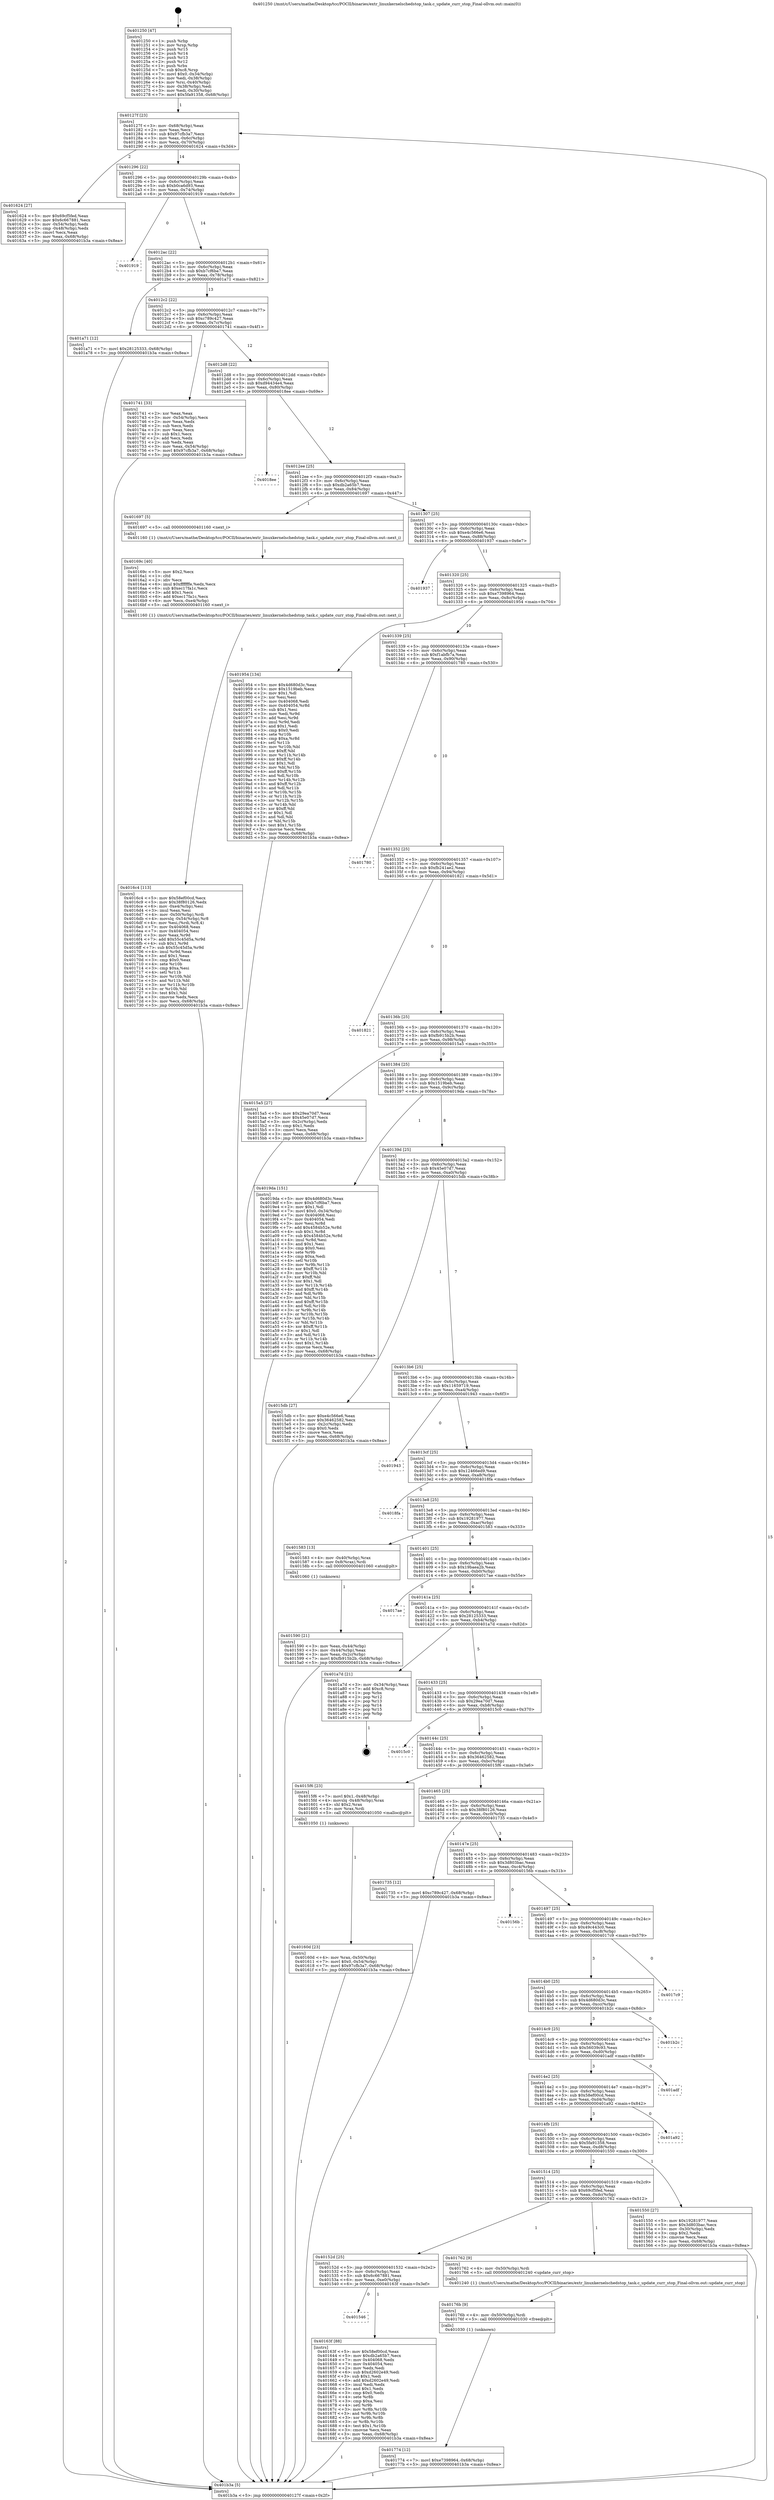 digraph "0x401250" {
  label = "0x401250 (/mnt/c/Users/mathe/Desktop/tcc/POCII/binaries/extr_linuxkernelschedstop_task.c_update_curr_stop_Final-ollvm.out::main(0))"
  labelloc = "t"
  node[shape=record]

  Entry [label="",width=0.3,height=0.3,shape=circle,fillcolor=black,style=filled]
  "0x40127f" [label="{
     0x40127f [23]\l
     | [instrs]\l
     &nbsp;&nbsp;0x40127f \<+3\>: mov -0x68(%rbp),%eax\l
     &nbsp;&nbsp;0x401282 \<+2\>: mov %eax,%ecx\l
     &nbsp;&nbsp;0x401284 \<+6\>: sub $0x97cfb3a7,%ecx\l
     &nbsp;&nbsp;0x40128a \<+3\>: mov %eax,-0x6c(%rbp)\l
     &nbsp;&nbsp;0x40128d \<+3\>: mov %ecx,-0x70(%rbp)\l
     &nbsp;&nbsp;0x401290 \<+6\>: je 0000000000401624 \<main+0x3d4\>\l
  }"]
  "0x401624" [label="{
     0x401624 [27]\l
     | [instrs]\l
     &nbsp;&nbsp;0x401624 \<+5\>: mov $0x69cf5fed,%eax\l
     &nbsp;&nbsp;0x401629 \<+5\>: mov $0x6c667881,%ecx\l
     &nbsp;&nbsp;0x40162e \<+3\>: mov -0x54(%rbp),%edx\l
     &nbsp;&nbsp;0x401631 \<+3\>: cmp -0x48(%rbp),%edx\l
     &nbsp;&nbsp;0x401634 \<+3\>: cmovl %ecx,%eax\l
     &nbsp;&nbsp;0x401637 \<+3\>: mov %eax,-0x68(%rbp)\l
     &nbsp;&nbsp;0x40163a \<+5\>: jmp 0000000000401b3a \<main+0x8ea\>\l
  }"]
  "0x401296" [label="{
     0x401296 [22]\l
     | [instrs]\l
     &nbsp;&nbsp;0x401296 \<+5\>: jmp 000000000040129b \<main+0x4b\>\l
     &nbsp;&nbsp;0x40129b \<+3\>: mov -0x6c(%rbp),%eax\l
     &nbsp;&nbsp;0x40129e \<+5\>: sub $0xb0ca6d93,%eax\l
     &nbsp;&nbsp;0x4012a3 \<+3\>: mov %eax,-0x74(%rbp)\l
     &nbsp;&nbsp;0x4012a6 \<+6\>: je 0000000000401919 \<main+0x6c9\>\l
  }"]
  Exit [label="",width=0.3,height=0.3,shape=circle,fillcolor=black,style=filled,peripheries=2]
  "0x401919" [label="{
     0x401919\l
  }", style=dashed]
  "0x4012ac" [label="{
     0x4012ac [22]\l
     | [instrs]\l
     &nbsp;&nbsp;0x4012ac \<+5\>: jmp 00000000004012b1 \<main+0x61\>\l
     &nbsp;&nbsp;0x4012b1 \<+3\>: mov -0x6c(%rbp),%eax\l
     &nbsp;&nbsp;0x4012b4 \<+5\>: sub $0xb7cf6ba7,%eax\l
     &nbsp;&nbsp;0x4012b9 \<+3\>: mov %eax,-0x78(%rbp)\l
     &nbsp;&nbsp;0x4012bc \<+6\>: je 0000000000401a71 \<main+0x821\>\l
  }"]
  "0x401774" [label="{
     0x401774 [12]\l
     | [instrs]\l
     &nbsp;&nbsp;0x401774 \<+7\>: movl $0xe7398964,-0x68(%rbp)\l
     &nbsp;&nbsp;0x40177b \<+5\>: jmp 0000000000401b3a \<main+0x8ea\>\l
  }"]
  "0x401a71" [label="{
     0x401a71 [12]\l
     | [instrs]\l
     &nbsp;&nbsp;0x401a71 \<+7\>: movl $0x28125333,-0x68(%rbp)\l
     &nbsp;&nbsp;0x401a78 \<+5\>: jmp 0000000000401b3a \<main+0x8ea\>\l
  }"]
  "0x4012c2" [label="{
     0x4012c2 [22]\l
     | [instrs]\l
     &nbsp;&nbsp;0x4012c2 \<+5\>: jmp 00000000004012c7 \<main+0x77\>\l
     &nbsp;&nbsp;0x4012c7 \<+3\>: mov -0x6c(%rbp),%eax\l
     &nbsp;&nbsp;0x4012ca \<+5\>: sub $0xc789c427,%eax\l
     &nbsp;&nbsp;0x4012cf \<+3\>: mov %eax,-0x7c(%rbp)\l
     &nbsp;&nbsp;0x4012d2 \<+6\>: je 0000000000401741 \<main+0x4f1\>\l
  }"]
  "0x40176b" [label="{
     0x40176b [9]\l
     | [instrs]\l
     &nbsp;&nbsp;0x40176b \<+4\>: mov -0x50(%rbp),%rdi\l
     &nbsp;&nbsp;0x40176f \<+5\>: call 0000000000401030 \<free@plt\>\l
     | [calls]\l
     &nbsp;&nbsp;0x401030 \{1\} (unknown)\l
  }"]
  "0x401741" [label="{
     0x401741 [33]\l
     | [instrs]\l
     &nbsp;&nbsp;0x401741 \<+2\>: xor %eax,%eax\l
     &nbsp;&nbsp;0x401743 \<+3\>: mov -0x54(%rbp),%ecx\l
     &nbsp;&nbsp;0x401746 \<+2\>: mov %eax,%edx\l
     &nbsp;&nbsp;0x401748 \<+2\>: sub %ecx,%edx\l
     &nbsp;&nbsp;0x40174a \<+2\>: mov %eax,%ecx\l
     &nbsp;&nbsp;0x40174c \<+3\>: sub $0x1,%ecx\l
     &nbsp;&nbsp;0x40174f \<+2\>: add %ecx,%edx\l
     &nbsp;&nbsp;0x401751 \<+2\>: sub %edx,%eax\l
     &nbsp;&nbsp;0x401753 \<+3\>: mov %eax,-0x54(%rbp)\l
     &nbsp;&nbsp;0x401756 \<+7\>: movl $0x97cfb3a7,-0x68(%rbp)\l
     &nbsp;&nbsp;0x40175d \<+5\>: jmp 0000000000401b3a \<main+0x8ea\>\l
  }"]
  "0x4012d8" [label="{
     0x4012d8 [22]\l
     | [instrs]\l
     &nbsp;&nbsp;0x4012d8 \<+5\>: jmp 00000000004012dd \<main+0x8d\>\l
     &nbsp;&nbsp;0x4012dd \<+3\>: mov -0x6c(%rbp),%eax\l
     &nbsp;&nbsp;0x4012e0 \<+5\>: sub $0xd94434e4,%eax\l
     &nbsp;&nbsp;0x4012e5 \<+3\>: mov %eax,-0x80(%rbp)\l
     &nbsp;&nbsp;0x4012e8 \<+6\>: je 00000000004018ee \<main+0x69e\>\l
  }"]
  "0x4016c4" [label="{
     0x4016c4 [113]\l
     | [instrs]\l
     &nbsp;&nbsp;0x4016c4 \<+5\>: mov $0x58ef00cd,%ecx\l
     &nbsp;&nbsp;0x4016c9 \<+5\>: mov $0x38f80126,%edx\l
     &nbsp;&nbsp;0x4016ce \<+6\>: mov -0xe4(%rbp),%esi\l
     &nbsp;&nbsp;0x4016d4 \<+3\>: imul %eax,%esi\l
     &nbsp;&nbsp;0x4016d7 \<+4\>: mov -0x50(%rbp),%rdi\l
     &nbsp;&nbsp;0x4016db \<+4\>: movslq -0x54(%rbp),%r8\l
     &nbsp;&nbsp;0x4016df \<+4\>: mov %esi,(%rdi,%r8,4)\l
     &nbsp;&nbsp;0x4016e3 \<+7\>: mov 0x404068,%eax\l
     &nbsp;&nbsp;0x4016ea \<+7\>: mov 0x404054,%esi\l
     &nbsp;&nbsp;0x4016f1 \<+3\>: mov %eax,%r9d\l
     &nbsp;&nbsp;0x4016f4 \<+7\>: add $0x55c45d5a,%r9d\l
     &nbsp;&nbsp;0x4016fb \<+4\>: sub $0x1,%r9d\l
     &nbsp;&nbsp;0x4016ff \<+7\>: sub $0x55c45d5a,%r9d\l
     &nbsp;&nbsp;0x401706 \<+4\>: imul %r9d,%eax\l
     &nbsp;&nbsp;0x40170a \<+3\>: and $0x1,%eax\l
     &nbsp;&nbsp;0x40170d \<+3\>: cmp $0x0,%eax\l
     &nbsp;&nbsp;0x401710 \<+4\>: sete %r10b\l
     &nbsp;&nbsp;0x401714 \<+3\>: cmp $0xa,%esi\l
     &nbsp;&nbsp;0x401717 \<+4\>: setl %r11b\l
     &nbsp;&nbsp;0x40171b \<+3\>: mov %r10b,%bl\l
     &nbsp;&nbsp;0x40171e \<+3\>: and %r11b,%bl\l
     &nbsp;&nbsp;0x401721 \<+3\>: xor %r11b,%r10b\l
     &nbsp;&nbsp;0x401724 \<+3\>: or %r10b,%bl\l
     &nbsp;&nbsp;0x401727 \<+3\>: test $0x1,%bl\l
     &nbsp;&nbsp;0x40172a \<+3\>: cmovne %edx,%ecx\l
     &nbsp;&nbsp;0x40172d \<+3\>: mov %ecx,-0x68(%rbp)\l
     &nbsp;&nbsp;0x401730 \<+5\>: jmp 0000000000401b3a \<main+0x8ea\>\l
  }"]
  "0x4018ee" [label="{
     0x4018ee\l
  }", style=dashed]
  "0x4012ee" [label="{
     0x4012ee [25]\l
     | [instrs]\l
     &nbsp;&nbsp;0x4012ee \<+5\>: jmp 00000000004012f3 \<main+0xa3\>\l
     &nbsp;&nbsp;0x4012f3 \<+3\>: mov -0x6c(%rbp),%eax\l
     &nbsp;&nbsp;0x4012f6 \<+5\>: sub $0xdb2a65b7,%eax\l
     &nbsp;&nbsp;0x4012fb \<+6\>: mov %eax,-0x84(%rbp)\l
     &nbsp;&nbsp;0x401301 \<+6\>: je 0000000000401697 \<main+0x447\>\l
  }"]
  "0x40169c" [label="{
     0x40169c [40]\l
     | [instrs]\l
     &nbsp;&nbsp;0x40169c \<+5\>: mov $0x2,%ecx\l
     &nbsp;&nbsp;0x4016a1 \<+1\>: cltd\l
     &nbsp;&nbsp;0x4016a2 \<+2\>: idiv %ecx\l
     &nbsp;&nbsp;0x4016a4 \<+6\>: imul $0xfffffffe,%edx,%ecx\l
     &nbsp;&nbsp;0x4016aa \<+6\>: sub $0xec17fa1c,%ecx\l
     &nbsp;&nbsp;0x4016b0 \<+3\>: add $0x1,%ecx\l
     &nbsp;&nbsp;0x4016b3 \<+6\>: add $0xec17fa1c,%ecx\l
     &nbsp;&nbsp;0x4016b9 \<+6\>: mov %ecx,-0xe4(%rbp)\l
     &nbsp;&nbsp;0x4016bf \<+5\>: call 0000000000401160 \<next_i\>\l
     | [calls]\l
     &nbsp;&nbsp;0x401160 \{1\} (/mnt/c/Users/mathe/Desktop/tcc/POCII/binaries/extr_linuxkernelschedstop_task.c_update_curr_stop_Final-ollvm.out::next_i)\l
  }"]
  "0x401697" [label="{
     0x401697 [5]\l
     | [instrs]\l
     &nbsp;&nbsp;0x401697 \<+5\>: call 0000000000401160 \<next_i\>\l
     | [calls]\l
     &nbsp;&nbsp;0x401160 \{1\} (/mnt/c/Users/mathe/Desktop/tcc/POCII/binaries/extr_linuxkernelschedstop_task.c_update_curr_stop_Final-ollvm.out::next_i)\l
  }"]
  "0x401307" [label="{
     0x401307 [25]\l
     | [instrs]\l
     &nbsp;&nbsp;0x401307 \<+5\>: jmp 000000000040130c \<main+0xbc\>\l
     &nbsp;&nbsp;0x40130c \<+3\>: mov -0x6c(%rbp),%eax\l
     &nbsp;&nbsp;0x40130f \<+5\>: sub $0xe4c566e6,%eax\l
     &nbsp;&nbsp;0x401314 \<+6\>: mov %eax,-0x88(%rbp)\l
     &nbsp;&nbsp;0x40131a \<+6\>: je 0000000000401937 \<main+0x6e7\>\l
  }"]
  "0x401546" [label="{
     0x401546\l
  }", style=dashed]
  "0x401937" [label="{
     0x401937\l
  }", style=dashed]
  "0x401320" [label="{
     0x401320 [25]\l
     | [instrs]\l
     &nbsp;&nbsp;0x401320 \<+5\>: jmp 0000000000401325 \<main+0xd5\>\l
     &nbsp;&nbsp;0x401325 \<+3\>: mov -0x6c(%rbp),%eax\l
     &nbsp;&nbsp;0x401328 \<+5\>: sub $0xe7398964,%eax\l
     &nbsp;&nbsp;0x40132d \<+6\>: mov %eax,-0x8c(%rbp)\l
     &nbsp;&nbsp;0x401333 \<+6\>: je 0000000000401954 \<main+0x704\>\l
  }"]
  "0x40163f" [label="{
     0x40163f [88]\l
     | [instrs]\l
     &nbsp;&nbsp;0x40163f \<+5\>: mov $0x58ef00cd,%eax\l
     &nbsp;&nbsp;0x401644 \<+5\>: mov $0xdb2a65b7,%ecx\l
     &nbsp;&nbsp;0x401649 \<+7\>: mov 0x404068,%edx\l
     &nbsp;&nbsp;0x401650 \<+7\>: mov 0x404054,%esi\l
     &nbsp;&nbsp;0x401657 \<+2\>: mov %edx,%edi\l
     &nbsp;&nbsp;0x401659 \<+6\>: sub $0xd2602e49,%edi\l
     &nbsp;&nbsp;0x40165f \<+3\>: sub $0x1,%edi\l
     &nbsp;&nbsp;0x401662 \<+6\>: add $0xd2602e49,%edi\l
     &nbsp;&nbsp;0x401668 \<+3\>: imul %edi,%edx\l
     &nbsp;&nbsp;0x40166b \<+3\>: and $0x1,%edx\l
     &nbsp;&nbsp;0x40166e \<+3\>: cmp $0x0,%edx\l
     &nbsp;&nbsp;0x401671 \<+4\>: sete %r8b\l
     &nbsp;&nbsp;0x401675 \<+3\>: cmp $0xa,%esi\l
     &nbsp;&nbsp;0x401678 \<+4\>: setl %r9b\l
     &nbsp;&nbsp;0x40167c \<+3\>: mov %r8b,%r10b\l
     &nbsp;&nbsp;0x40167f \<+3\>: and %r9b,%r10b\l
     &nbsp;&nbsp;0x401682 \<+3\>: xor %r9b,%r8b\l
     &nbsp;&nbsp;0x401685 \<+3\>: or %r8b,%r10b\l
     &nbsp;&nbsp;0x401688 \<+4\>: test $0x1,%r10b\l
     &nbsp;&nbsp;0x40168c \<+3\>: cmovne %ecx,%eax\l
     &nbsp;&nbsp;0x40168f \<+3\>: mov %eax,-0x68(%rbp)\l
     &nbsp;&nbsp;0x401692 \<+5\>: jmp 0000000000401b3a \<main+0x8ea\>\l
  }"]
  "0x401954" [label="{
     0x401954 [134]\l
     | [instrs]\l
     &nbsp;&nbsp;0x401954 \<+5\>: mov $0x4d680d3c,%eax\l
     &nbsp;&nbsp;0x401959 \<+5\>: mov $0x1519beb,%ecx\l
     &nbsp;&nbsp;0x40195e \<+2\>: mov $0x1,%dl\l
     &nbsp;&nbsp;0x401960 \<+2\>: xor %esi,%esi\l
     &nbsp;&nbsp;0x401962 \<+7\>: mov 0x404068,%edi\l
     &nbsp;&nbsp;0x401969 \<+8\>: mov 0x404054,%r8d\l
     &nbsp;&nbsp;0x401971 \<+3\>: sub $0x1,%esi\l
     &nbsp;&nbsp;0x401974 \<+3\>: mov %edi,%r9d\l
     &nbsp;&nbsp;0x401977 \<+3\>: add %esi,%r9d\l
     &nbsp;&nbsp;0x40197a \<+4\>: imul %r9d,%edi\l
     &nbsp;&nbsp;0x40197e \<+3\>: and $0x1,%edi\l
     &nbsp;&nbsp;0x401981 \<+3\>: cmp $0x0,%edi\l
     &nbsp;&nbsp;0x401984 \<+4\>: sete %r10b\l
     &nbsp;&nbsp;0x401988 \<+4\>: cmp $0xa,%r8d\l
     &nbsp;&nbsp;0x40198c \<+4\>: setl %r11b\l
     &nbsp;&nbsp;0x401990 \<+3\>: mov %r10b,%bl\l
     &nbsp;&nbsp;0x401993 \<+3\>: xor $0xff,%bl\l
     &nbsp;&nbsp;0x401996 \<+3\>: mov %r11b,%r14b\l
     &nbsp;&nbsp;0x401999 \<+4\>: xor $0xff,%r14b\l
     &nbsp;&nbsp;0x40199d \<+3\>: xor $0x1,%dl\l
     &nbsp;&nbsp;0x4019a0 \<+3\>: mov %bl,%r15b\l
     &nbsp;&nbsp;0x4019a3 \<+4\>: and $0xff,%r15b\l
     &nbsp;&nbsp;0x4019a7 \<+3\>: and %dl,%r10b\l
     &nbsp;&nbsp;0x4019aa \<+3\>: mov %r14b,%r12b\l
     &nbsp;&nbsp;0x4019ad \<+4\>: and $0xff,%r12b\l
     &nbsp;&nbsp;0x4019b1 \<+3\>: and %dl,%r11b\l
     &nbsp;&nbsp;0x4019b4 \<+3\>: or %r10b,%r15b\l
     &nbsp;&nbsp;0x4019b7 \<+3\>: or %r11b,%r12b\l
     &nbsp;&nbsp;0x4019ba \<+3\>: xor %r12b,%r15b\l
     &nbsp;&nbsp;0x4019bd \<+3\>: or %r14b,%bl\l
     &nbsp;&nbsp;0x4019c0 \<+3\>: xor $0xff,%bl\l
     &nbsp;&nbsp;0x4019c3 \<+3\>: or $0x1,%dl\l
     &nbsp;&nbsp;0x4019c6 \<+2\>: and %dl,%bl\l
     &nbsp;&nbsp;0x4019c8 \<+3\>: or %bl,%r15b\l
     &nbsp;&nbsp;0x4019cb \<+4\>: test $0x1,%r15b\l
     &nbsp;&nbsp;0x4019cf \<+3\>: cmovne %ecx,%eax\l
     &nbsp;&nbsp;0x4019d2 \<+3\>: mov %eax,-0x68(%rbp)\l
     &nbsp;&nbsp;0x4019d5 \<+5\>: jmp 0000000000401b3a \<main+0x8ea\>\l
  }"]
  "0x401339" [label="{
     0x401339 [25]\l
     | [instrs]\l
     &nbsp;&nbsp;0x401339 \<+5\>: jmp 000000000040133e \<main+0xee\>\l
     &nbsp;&nbsp;0x40133e \<+3\>: mov -0x6c(%rbp),%eax\l
     &nbsp;&nbsp;0x401341 \<+5\>: sub $0xf1abfb7a,%eax\l
     &nbsp;&nbsp;0x401346 \<+6\>: mov %eax,-0x90(%rbp)\l
     &nbsp;&nbsp;0x40134c \<+6\>: je 0000000000401780 \<main+0x530\>\l
  }"]
  "0x40152d" [label="{
     0x40152d [25]\l
     | [instrs]\l
     &nbsp;&nbsp;0x40152d \<+5\>: jmp 0000000000401532 \<main+0x2e2\>\l
     &nbsp;&nbsp;0x401532 \<+3\>: mov -0x6c(%rbp),%eax\l
     &nbsp;&nbsp;0x401535 \<+5\>: sub $0x6c667881,%eax\l
     &nbsp;&nbsp;0x40153a \<+6\>: mov %eax,-0xe0(%rbp)\l
     &nbsp;&nbsp;0x401540 \<+6\>: je 000000000040163f \<main+0x3ef\>\l
  }"]
  "0x401780" [label="{
     0x401780\l
  }", style=dashed]
  "0x401352" [label="{
     0x401352 [25]\l
     | [instrs]\l
     &nbsp;&nbsp;0x401352 \<+5\>: jmp 0000000000401357 \<main+0x107\>\l
     &nbsp;&nbsp;0x401357 \<+3\>: mov -0x6c(%rbp),%eax\l
     &nbsp;&nbsp;0x40135a \<+5\>: sub $0xfb241ae2,%eax\l
     &nbsp;&nbsp;0x40135f \<+6\>: mov %eax,-0x94(%rbp)\l
     &nbsp;&nbsp;0x401365 \<+6\>: je 0000000000401821 \<main+0x5d1\>\l
  }"]
  "0x401762" [label="{
     0x401762 [9]\l
     | [instrs]\l
     &nbsp;&nbsp;0x401762 \<+4\>: mov -0x50(%rbp),%rdi\l
     &nbsp;&nbsp;0x401766 \<+5\>: call 0000000000401240 \<update_curr_stop\>\l
     | [calls]\l
     &nbsp;&nbsp;0x401240 \{1\} (/mnt/c/Users/mathe/Desktop/tcc/POCII/binaries/extr_linuxkernelschedstop_task.c_update_curr_stop_Final-ollvm.out::update_curr_stop)\l
  }"]
  "0x401821" [label="{
     0x401821\l
  }", style=dashed]
  "0x40136b" [label="{
     0x40136b [25]\l
     | [instrs]\l
     &nbsp;&nbsp;0x40136b \<+5\>: jmp 0000000000401370 \<main+0x120\>\l
     &nbsp;&nbsp;0x401370 \<+3\>: mov -0x6c(%rbp),%eax\l
     &nbsp;&nbsp;0x401373 \<+5\>: sub $0xfb915b2b,%eax\l
     &nbsp;&nbsp;0x401378 \<+6\>: mov %eax,-0x98(%rbp)\l
     &nbsp;&nbsp;0x40137e \<+6\>: je 00000000004015a5 \<main+0x355\>\l
  }"]
  "0x40160d" [label="{
     0x40160d [23]\l
     | [instrs]\l
     &nbsp;&nbsp;0x40160d \<+4\>: mov %rax,-0x50(%rbp)\l
     &nbsp;&nbsp;0x401611 \<+7\>: movl $0x0,-0x54(%rbp)\l
     &nbsp;&nbsp;0x401618 \<+7\>: movl $0x97cfb3a7,-0x68(%rbp)\l
     &nbsp;&nbsp;0x40161f \<+5\>: jmp 0000000000401b3a \<main+0x8ea\>\l
  }"]
  "0x4015a5" [label="{
     0x4015a5 [27]\l
     | [instrs]\l
     &nbsp;&nbsp;0x4015a5 \<+5\>: mov $0x29ea70d7,%eax\l
     &nbsp;&nbsp;0x4015aa \<+5\>: mov $0x45e07d7,%ecx\l
     &nbsp;&nbsp;0x4015af \<+3\>: mov -0x2c(%rbp),%edx\l
     &nbsp;&nbsp;0x4015b2 \<+3\>: cmp $0x1,%edx\l
     &nbsp;&nbsp;0x4015b5 \<+3\>: cmovl %ecx,%eax\l
     &nbsp;&nbsp;0x4015b8 \<+3\>: mov %eax,-0x68(%rbp)\l
     &nbsp;&nbsp;0x4015bb \<+5\>: jmp 0000000000401b3a \<main+0x8ea\>\l
  }"]
  "0x401384" [label="{
     0x401384 [25]\l
     | [instrs]\l
     &nbsp;&nbsp;0x401384 \<+5\>: jmp 0000000000401389 \<main+0x139\>\l
     &nbsp;&nbsp;0x401389 \<+3\>: mov -0x6c(%rbp),%eax\l
     &nbsp;&nbsp;0x40138c \<+5\>: sub $0x1519beb,%eax\l
     &nbsp;&nbsp;0x401391 \<+6\>: mov %eax,-0x9c(%rbp)\l
     &nbsp;&nbsp;0x401397 \<+6\>: je 00000000004019da \<main+0x78a\>\l
  }"]
  "0x401590" [label="{
     0x401590 [21]\l
     | [instrs]\l
     &nbsp;&nbsp;0x401590 \<+3\>: mov %eax,-0x44(%rbp)\l
     &nbsp;&nbsp;0x401593 \<+3\>: mov -0x44(%rbp),%eax\l
     &nbsp;&nbsp;0x401596 \<+3\>: mov %eax,-0x2c(%rbp)\l
     &nbsp;&nbsp;0x401599 \<+7\>: movl $0xfb915b2b,-0x68(%rbp)\l
     &nbsp;&nbsp;0x4015a0 \<+5\>: jmp 0000000000401b3a \<main+0x8ea\>\l
  }"]
  "0x4019da" [label="{
     0x4019da [151]\l
     | [instrs]\l
     &nbsp;&nbsp;0x4019da \<+5\>: mov $0x4d680d3c,%eax\l
     &nbsp;&nbsp;0x4019df \<+5\>: mov $0xb7cf6ba7,%ecx\l
     &nbsp;&nbsp;0x4019e4 \<+2\>: mov $0x1,%dl\l
     &nbsp;&nbsp;0x4019e6 \<+7\>: movl $0x0,-0x34(%rbp)\l
     &nbsp;&nbsp;0x4019ed \<+7\>: mov 0x404068,%esi\l
     &nbsp;&nbsp;0x4019f4 \<+7\>: mov 0x404054,%edi\l
     &nbsp;&nbsp;0x4019fb \<+3\>: mov %esi,%r8d\l
     &nbsp;&nbsp;0x4019fe \<+7\>: add $0x4584b52e,%r8d\l
     &nbsp;&nbsp;0x401a05 \<+4\>: sub $0x1,%r8d\l
     &nbsp;&nbsp;0x401a09 \<+7\>: sub $0x4584b52e,%r8d\l
     &nbsp;&nbsp;0x401a10 \<+4\>: imul %r8d,%esi\l
     &nbsp;&nbsp;0x401a14 \<+3\>: and $0x1,%esi\l
     &nbsp;&nbsp;0x401a17 \<+3\>: cmp $0x0,%esi\l
     &nbsp;&nbsp;0x401a1a \<+4\>: sete %r9b\l
     &nbsp;&nbsp;0x401a1e \<+3\>: cmp $0xa,%edi\l
     &nbsp;&nbsp;0x401a21 \<+4\>: setl %r10b\l
     &nbsp;&nbsp;0x401a25 \<+3\>: mov %r9b,%r11b\l
     &nbsp;&nbsp;0x401a28 \<+4\>: xor $0xff,%r11b\l
     &nbsp;&nbsp;0x401a2c \<+3\>: mov %r10b,%bl\l
     &nbsp;&nbsp;0x401a2f \<+3\>: xor $0xff,%bl\l
     &nbsp;&nbsp;0x401a32 \<+3\>: xor $0x1,%dl\l
     &nbsp;&nbsp;0x401a35 \<+3\>: mov %r11b,%r14b\l
     &nbsp;&nbsp;0x401a38 \<+4\>: and $0xff,%r14b\l
     &nbsp;&nbsp;0x401a3c \<+3\>: and %dl,%r9b\l
     &nbsp;&nbsp;0x401a3f \<+3\>: mov %bl,%r15b\l
     &nbsp;&nbsp;0x401a42 \<+4\>: and $0xff,%r15b\l
     &nbsp;&nbsp;0x401a46 \<+3\>: and %dl,%r10b\l
     &nbsp;&nbsp;0x401a49 \<+3\>: or %r9b,%r14b\l
     &nbsp;&nbsp;0x401a4c \<+3\>: or %r10b,%r15b\l
     &nbsp;&nbsp;0x401a4f \<+3\>: xor %r15b,%r14b\l
     &nbsp;&nbsp;0x401a52 \<+3\>: or %bl,%r11b\l
     &nbsp;&nbsp;0x401a55 \<+4\>: xor $0xff,%r11b\l
     &nbsp;&nbsp;0x401a59 \<+3\>: or $0x1,%dl\l
     &nbsp;&nbsp;0x401a5c \<+3\>: and %dl,%r11b\l
     &nbsp;&nbsp;0x401a5f \<+3\>: or %r11b,%r14b\l
     &nbsp;&nbsp;0x401a62 \<+4\>: test $0x1,%r14b\l
     &nbsp;&nbsp;0x401a66 \<+3\>: cmovne %ecx,%eax\l
     &nbsp;&nbsp;0x401a69 \<+3\>: mov %eax,-0x68(%rbp)\l
     &nbsp;&nbsp;0x401a6c \<+5\>: jmp 0000000000401b3a \<main+0x8ea\>\l
  }"]
  "0x40139d" [label="{
     0x40139d [25]\l
     | [instrs]\l
     &nbsp;&nbsp;0x40139d \<+5\>: jmp 00000000004013a2 \<main+0x152\>\l
     &nbsp;&nbsp;0x4013a2 \<+3\>: mov -0x6c(%rbp),%eax\l
     &nbsp;&nbsp;0x4013a5 \<+5\>: sub $0x45e07d7,%eax\l
     &nbsp;&nbsp;0x4013aa \<+6\>: mov %eax,-0xa0(%rbp)\l
     &nbsp;&nbsp;0x4013b0 \<+6\>: je 00000000004015db \<main+0x38b\>\l
  }"]
  "0x401250" [label="{
     0x401250 [47]\l
     | [instrs]\l
     &nbsp;&nbsp;0x401250 \<+1\>: push %rbp\l
     &nbsp;&nbsp;0x401251 \<+3\>: mov %rsp,%rbp\l
     &nbsp;&nbsp;0x401254 \<+2\>: push %r15\l
     &nbsp;&nbsp;0x401256 \<+2\>: push %r14\l
     &nbsp;&nbsp;0x401258 \<+2\>: push %r13\l
     &nbsp;&nbsp;0x40125a \<+2\>: push %r12\l
     &nbsp;&nbsp;0x40125c \<+1\>: push %rbx\l
     &nbsp;&nbsp;0x40125d \<+7\>: sub $0xc8,%rsp\l
     &nbsp;&nbsp;0x401264 \<+7\>: movl $0x0,-0x34(%rbp)\l
     &nbsp;&nbsp;0x40126b \<+3\>: mov %edi,-0x38(%rbp)\l
     &nbsp;&nbsp;0x40126e \<+4\>: mov %rsi,-0x40(%rbp)\l
     &nbsp;&nbsp;0x401272 \<+3\>: mov -0x38(%rbp),%edi\l
     &nbsp;&nbsp;0x401275 \<+3\>: mov %edi,-0x30(%rbp)\l
     &nbsp;&nbsp;0x401278 \<+7\>: movl $0x5fa91358,-0x68(%rbp)\l
  }"]
  "0x4015db" [label="{
     0x4015db [27]\l
     | [instrs]\l
     &nbsp;&nbsp;0x4015db \<+5\>: mov $0xe4c566e6,%eax\l
     &nbsp;&nbsp;0x4015e0 \<+5\>: mov $0x36462582,%ecx\l
     &nbsp;&nbsp;0x4015e5 \<+3\>: mov -0x2c(%rbp),%edx\l
     &nbsp;&nbsp;0x4015e8 \<+3\>: cmp $0x0,%edx\l
     &nbsp;&nbsp;0x4015eb \<+3\>: cmove %ecx,%eax\l
     &nbsp;&nbsp;0x4015ee \<+3\>: mov %eax,-0x68(%rbp)\l
     &nbsp;&nbsp;0x4015f1 \<+5\>: jmp 0000000000401b3a \<main+0x8ea\>\l
  }"]
  "0x4013b6" [label="{
     0x4013b6 [25]\l
     | [instrs]\l
     &nbsp;&nbsp;0x4013b6 \<+5\>: jmp 00000000004013bb \<main+0x16b\>\l
     &nbsp;&nbsp;0x4013bb \<+3\>: mov -0x6c(%rbp),%eax\l
     &nbsp;&nbsp;0x4013be \<+5\>: sub $0x11659719,%eax\l
     &nbsp;&nbsp;0x4013c3 \<+6\>: mov %eax,-0xa4(%rbp)\l
     &nbsp;&nbsp;0x4013c9 \<+6\>: je 0000000000401943 \<main+0x6f3\>\l
  }"]
  "0x401b3a" [label="{
     0x401b3a [5]\l
     | [instrs]\l
     &nbsp;&nbsp;0x401b3a \<+5\>: jmp 000000000040127f \<main+0x2f\>\l
  }"]
  "0x401943" [label="{
     0x401943\l
  }", style=dashed]
  "0x4013cf" [label="{
     0x4013cf [25]\l
     | [instrs]\l
     &nbsp;&nbsp;0x4013cf \<+5\>: jmp 00000000004013d4 \<main+0x184\>\l
     &nbsp;&nbsp;0x4013d4 \<+3\>: mov -0x6c(%rbp),%eax\l
     &nbsp;&nbsp;0x4013d7 \<+5\>: sub $0x12466ed9,%eax\l
     &nbsp;&nbsp;0x4013dc \<+6\>: mov %eax,-0xa8(%rbp)\l
     &nbsp;&nbsp;0x4013e2 \<+6\>: je 00000000004018fa \<main+0x6aa\>\l
  }"]
  "0x401514" [label="{
     0x401514 [25]\l
     | [instrs]\l
     &nbsp;&nbsp;0x401514 \<+5\>: jmp 0000000000401519 \<main+0x2c9\>\l
     &nbsp;&nbsp;0x401519 \<+3\>: mov -0x6c(%rbp),%eax\l
     &nbsp;&nbsp;0x40151c \<+5\>: sub $0x69cf5fed,%eax\l
     &nbsp;&nbsp;0x401521 \<+6\>: mov %eax,-0xdc(%rbp)\l
     &nbsp;&nbsp;0x401527 \<+6\>: je 0000000000401762 \<main+0x512\>\l
  }"]
  "0x4018fa" [label="{
     0x4018fa\l
  }", style=dashed]
  "0x4013e8" [label="{
     0x4013e8 [25]\l
     | [instrs]\l
     &nbsp;&nbsp;0x4013e8 \<+5\>: jmp 00000000004013ed \<main+0x19d\>\l
     &nbsp;&nbsp;0x4013ed \<+3\>: mov -0x6c(%rbp),%eax\l
     &nbsp;&nbsp;0x4013f0 \<+5\>: sub $0x19281977,%eax\l
     &nbsp;&nbsp;0x4013f5 \<+6\>: mov %eax,-0xac(%rbp)\l
     &nbsp;&nbsp;0x4013fb \<+6\>: je 0000000000401583 \<main+0x333\>\l
  }"]
  "0x401550" [label="{
     0x401550 [27]\l
     | [instrs]\l
     &nbsp;&nbsp;0x401550 \<+5\>: mov $0x19281977,%eax\l
     &nbsp;&nbsp;0x401555 \<+5\>: mov $0x3d803bac,%ecx\l
     &nbsp;&nbsp;0x40155a \<+3\>: mov -0x30(%rbp),%edx\l
     &nbsp;&nbsp;0x40155d \<+3\>: cmp $0x2,%edx\l
     &nbsp;&nbsp;0x401560 \<+3\>: cmovne %ecx,%eax\l
     &nbsp;&nbsp;0x401563 \<+3\>: mov %eax,-0x68(%rbp)\l
     &nbsp;&nbsp;0x401566 \<+5\>: jmp 0000000000401b3a \<main+0x8ea\>\l
  }"]
  "0x401583" [label="{
     0x401583 [13]\l
     | [instrs]\l
     &nbsp;&nbsp;0x401583 \<+4\>: mov -0x40(%rbp),%rax\l
     &nbsp;&nbsp;0x401587 \<+4\>: mov 0x8(%rax),%rdi\l
     &nbsp;&nbsp;0x40158b \<+5\>: call 0000000000401060 \<atoi@plt\>\l
     | [calls]\l
     &nbsp;&nbsp;0x401060 \{1\} (unknown)\l
  }"]
  "0x401401" [label="{
     0x401401 [25]\l
     | [instrs]\l
     &nbsp;&nbsp;0x401401 \<+5\>: jmp 0000000000401406 \<main+0x1b6\>\l
     &nbsp;&nbsp;0x401406 \<+3\>: mov -0x6c(%rbp),%eax\l
     &nbsp;&nbsp;0x401409 \<+5\>: sub $0x19baea2b,%eax\l
     &nbsp;&nbsp;0x40140e \<+6\>: mov %eax,-0xb0(%rbp)\l
     &nbsp;&nbsp;0x401414 \<+6\>: je 00000000004017ae \<main+0x55e\>\l
  }"]
  "0x4014fb" [label="{
     0x4014fb [25]\l
     | [instrs]\l
     &nbsp;&nbsp;0x4014fb \<+5\>: jmp 0000000000401500 \<main+0x2b0\>\l
     &nbsp;&nbsp;0x401500 \<+3\>: mov -0x6c(%rbp),%eax\l
     &nbsp;&nbsp;0x401503 \<+5\>: sub $0x5fa91358,%eax\l
     &nbsp;&nbsp;0x401508 \<+6\>: mov %eax,-0xd8(%rbp)\l
     &nbsp;&nbsp;0x40150e \<+6\>: je 0000000000401550 \<main+0x300\>\l
  }"]
  "0x4017ae" [label="{
     0x4017ae\l
  }", style=dashed]
  "0x40141a" [label="{
     0x40141a [25]\l
     | [instrs]\l
     &nbsp;&nbsp;0x40141a \<+5\>: jmp 000000000040141f \<main+0x1cf\>\l
     &nbsp;&nbsp;0x40141f \<+3\>: mov -0x6c(%rbp),%eax\l
     &nbsp;&nbsp;0x401422 \<+5\>: sub $0x28125333,%eax\l
     &nbsp;&nbsp;0x401427 \<+6\>: mov %eax,-0xb4(%rbp)\l
     &nbsp;&nbsp;0x40142d \<+6\>: je 0000000000401a7d \<main+0x82d\>\l
  }"]
  "0x401a92" [label="{
     0x401a92\l
  }", style=dashed]
  "0x401a7d" [label="{
     0x401a7d [21]\l
     | [instrs]\l
     &nbsp;&nbsp;0x401a7d \<+3\>: mov -0x34(%rbp),%eax\l
     &nbsp;&nbsp;0x401a80 \<+7\>: add $0xc8,%rsp\l
     &nbsp;&nbsp;0x401a87 \<+1\>: pop %rbx\l
     &nbsp;&nbsp;0x401a88 \<+2\>: pop %r12\l
     &nbsp;&nbsp;0x401a8a \<+2\>: pop %r13\l
     &nbsp;&nbsp;0x401a8c \<+2\>: pop %r14\l
     &nbsp;&nbsp;0x401a8e \<+2\>: pop %r15\l
     &nbsp;&nbsp;0x401a90 \<+1\>: pop %rbp\l
     &nbsp;&nbsp;0x401a91 \<+1\>: ret\l
  }"]
  "0x401433" [label="{
     0x401433 [25]\l
     | [instrs]\l
     &nbsp;&nbsp;0x401433 \<+5\>: jmp 0000000000401438 \<main+0x1e8\>\l
     &nbsp;&nbsp;0x401438 \<+3\>: mov -0x6c(%rbp),%eax\l
     &nbsp;&nbsp;0x40143b \<+5\>: sub $0x29ea70d7,%eax\l
     &nbsp;&nbsp;0x401440 \<+6\>: mov %eax,-0xb8(%rbp)\l
     &nbsp;&nbsp;0x401446 \<+6\>: je 00000000004015c0 \<main+0x370\>\l
  }"]
  "0x4014e2" [label="{
     0x4014e2 [25]\l
     | [instrs]\l
     &nbsp;&nbsp;0x4014e2 \<+5\>: jmp 00000000004014e7 \<main+0x297\>\l
     &nbsp;&nbsp;0x4014e7 \<+3\>: mov -0x6c(%rbp),%eax\l
     &nbsp;&nbsp;0x4014ea \<+5\>: sub $0x58ef00cd,%eax\l
     &nbsp;&nbsp;0x4014ef \<+6\>: mov %eax,-0xd4(%rbp)\l
     &nbsp;&nbsp;0x4014f5 \<+6\>: je 0000000000401a92 \<main+0x842\>\l
  }"]
  "0x4015c0" [label="{
     0x4015c0\l
  }", style=dashed]
  "0x40144c" [label="{
     0x40144c [25]\l
     | [instrs]\l
     &nbsp;&nbsp;0x40144c \<+5\>: jmp 0000000000401451 \<main+0x201\>\l
     &nbsp;&nbsp;0x401451 \<+3\>: mov -0x6c(%rbp),%eax\l
     &nbsp;&nbsp;0x401454 \<+5\>: sub $0x36462582,%eax\l
     &nbsp;&nbsp;0x401459 \<+6\>: mov %eax,-0xbc(%rbp)\l
     &nbsp;&nbsp;0x40145f \<+6\>: je 00000000004015f6 \<main+0x3a6\>\l
  }"]
  "0x401adf" [label="{
     0x401adf\l
  }", style=dashed]
  "0x4015f6" [label="{
     0x4015f6 [23]\l
     | [instrs]\l
     &nbsp;&nbsp;0x4015f6 \<+7\>: movl $0x1,-0x48(%rbp)\l
     &nbsp;&nbsp;0x4015fd \<+4\>: movslq -0x48(%rbp),%rax\l
     &nbsp;&nbsp;0x401601 \<+4\>: shl $0x2,%rax\l
     &nbsp;&nbsp;0x401605 \<+3\>: mov %rax,%rdi\l
     &nbsp;&nbsp;0x401608 \<+5\>: call 0000000000401050 \<malloc@plt\>\l
     | [calls]\l
     &nbsp;&nbsp;0x401050 \{1\} (unknown)\l
  }"]
  "0x401465" [label="{
     0x401465 [25]\l
     | [instrs]\l
     &nbsp;&nbsp;0x401465 \<+5\>: jmp 000000000040146a \<main+0x21a\>\l
     &nbsp;&nbsp;0x40146a \<+3\>: mov -0x6c(%rbp),%eax\l
     &nbsp;&nbsp;0x40146d \<+5\>: sub $0x38f80126,%eax\l
     &nbsp;&nbsp;0x401472 \<+6\>: mov %eax,-0xc0(%rbp)\l
     &nbsp;&nbsp;0x401478 \<+6\>: je 0000000000401735 \<main+0x4e5\>\l
  }"]
  "0x4014c9" [label="{
     0x4014c9 [25]\l
     | [instrs]\l
     &nbsp;&nbsp;0x4014c9 \<+5\>: jmp 00000000004014ce \<main+0x27e\>\l
     &nbsp;&nbsp;0x4014ce \<+3\>: mov -0x6c(%rbp),%eax\l
     &nbsp;&nbsp;0x4014d1 \<+5\>: sub $0x56039c93,%eax\l
     &nbsp;&nbsp;0x4014d6 \<+6\>: mov %eax,-0xd0(%rbp)\l
     &nbsp;&nbsp;0x4014dc \<+6\>: je 0000000000401adf \<main+0x88f\>\l
  }"]
  "0x401735" [label="{
     0x401735 [12]\l
     | [instrs]\l
     &nbsp;&nbsp;0x401735 \<+7\>: movl $0xc789c427,-0x68(%rbp)\l
     &nbsp;&nbsp;0x40173c \<+5\>: jmp 0000000000401b3a \<main+0x8ea\>\l
  }"]
  "0x40147e" [label="{
     0x40147e [25]\l
     | [instrs]\l
     &nbsp;&nbsp;0x40147e \<+5\>: jmp 0000000000401483 \<main+0x233\>\l
     &nbsp;&nbsp;0x401483 \<+3\>: mov -0x6c(%rbp),%eax\l
     &nbsp;&nbsp;0x401486 \<+5\>: sub $0x3d803bac,%eax\l
     &nbsp;&nbsp;0x40148b \<+6\>: mov %eax,-0xc4(%rbp)\l
     &nbsp;&nbsp;0x401491 \<+6\>: je 000000000040156b \<main+0x31b\>\l
  }"]
  "0x401b2c" [label="{
     0x401b2c\l
  }", style=dashed]
  "0x40156b" [label="{
     0x40156b\l
  }", style=dashed]
  "0x401497" [label="{
     0x401497 [25]\l
     | [instrs]\l
     &nbsp;&nbsp;0x401497 \<+5\>: jmp 000000000040149c \<main+0x24c\>\l
     &nbsp;&nbsp;0x40149c \<+3\>: mov -0x6c(%rbp),%eax\l
     &nbsp;&nbsp;0x40149f \<+5\>: sub $0x49c443c0,%eax\l
     &nbsp;&nbsp;0x4014a4 \<+6\>: mov %eax,-0xc8(%rbp)\l
     &nbsp;&nbsp;0x4014aa \<+6\>: je 00000000004017c9 \<main+0x579\>\l
  }"]
  "0x4014b0" [label="{
     0x4014b0 [25]\l
     | [instrs]\l
     &nbsp;&nbsp;0x4014b0 \<+5\>: jmp 00000000004014b5 \<main+0x265\>\l
     &nbsp;&nbsp;0x4014b5 \<+3\>: mov -0x6c(%rbp),%eax\l
     &nbsp;&nbsp;0x4014b8 \<+5\>: sub $0x4d680d3c,%eax\l
     &nbsp;&nbsp;0x4014bd \<+6\>: mov %eax,-0xcc(%rbp)\l
     &nbsp;&nbsp;0x4014c3 \<+6\>: je 0000000000401b2c \<main+0x8dc\>\l
  }"]
  "0x4017c9" [label="{
     0x4017c9\l
  }", style=dashed]
  Entry -> "0x401250" [label=" 1"]
  "0x40127f" -> "0x401624" [label=" 2"]
  "0x40127f" -> "0x401296" [label=" 14"]
  "0x401a7d" -> Exit [label=" 1"]
  "0x401296" -> "0x401919" [label=" 0"]
  "0x401296" -> "0x4012ac" [label=" 14"]
  "0x401a71" -> "0x401b3a" [label=" 1"]
  "0x4012ac" -> "0x401a71" [label=" 1"]
  "0x4012ac" -> "0x4012c2" [label=" 13"]
  "0x4019da" -> "0x401b3a" [label=" 1"]
  "0x4012c2" -> "0x401741" [label=" 1"]
  "0x4012c2" -> "0x4012d8" [label=" 12"]
  "0x401954" -> "0x401b3a" [label=" 1"]
  "0x4012d8" -> "0x4018ee" [label=" 0"]
  "0x4012d8" -> "0x4012ee" [label=" 12"]
  "0x401774" -> "0x401b3a" [label=" 1"]
  "0x4012ee" -> "0x401697" [label=" 1"]
  "0x4012ee" -> "0x401307" [label=" 11"]
  "0x40176b" -> "0x401774" [label=" 1"]
  "0x401307" -> "0x401937" [label=" 0"]
  "0x401307" -> "0x401320" [label=" 11"]
  "0x401762" -> "0x40176b" [label=" 1"]
  "0x401320" -> "0x401954" [label=" 1"]
  "0x401320" -> "0x401339" [label=" 10"]
  "0x401741" -> "0x401b3a" [label=" 1"]
  "0x401339" -> "0x401780" [label=" 0"]
  "0x401339" -> "0x401352" [label=" 10"]
  "0x4016c4" -> "0x401b3a" [label=" 1"]
  "0x401352" -> "0x401821" [label=" 0"]
  "0x401352" -> "0x40136b" [label=" 10"]
  "0x40169c" -> "0x4016c4" [label=" 1"]
  "0x40136b" -> "0x4015a5" [label=" 1"]
  "0x40136b" -> "0x401384" [label=" 9"]
  "0x40163f" -> "0x401b3a" [label=" 1"]
  "0x401384" -> "0x4019da" [label=" 1"]
  "0x401384" -> "0x40139d" [label=" 8"]
  "0x40152d" -> "0x401546" [label=" 0"]
  "0x40139d" -> "0x4015db" [label=" 1"]
  "0x40139d" -> "0x4013b6" [label=" 7"]
  "0x40152d" -> "0x40163f" [label=" 1"]
  "0x4013b6" -> "0x401943" [label=" 0"]
  "0x4013b6" -> "0x4013cf" [label=" 7"]
  "0x401735" -> "0x401b3a" [label=" 1"]
  "0x4013cf" -> "0x4018fa" [label=" 0"]
  "0x4013cf" -> "0x4013e8" [label=" 7"]
  "0x401514" -> "0x40152d" [label=" 1"]
  "0x4013e8" -> "0x401583" [label=" 1"]
  "0x4013e8" -> "0x401401" [label=" 6"]
  "0x401514" -> "0x401762" [label=" 1"]
  "0x401401" -> "0x4017ae" [label=" 0"]
  "0x401401" -> "0x40141a" [label=" 6"]
  "0x401624" -> "0x401b3a" [label=" 2"]
  "0x40141a" -> "0x401a7d" [label=" 1"]
  "0x40141a" -> "0x401433" [label=" 5"]
  "0x40160d" -> "0x401b3a" [label=" 1"]
  "0x401433" -> "0x4015c0" [label=" 0"]
  "0x401433" -> "0x40144c" [label=" 5"]
  "0x4015db" -> "0x401b3a" [label=" 1"]
  "0x40144c" -> "0x4015f6" [label=" 1"]
  "0x40144c" -> "0x401465" [label=" 4"]
  "0x4015a5" -> "0x401b3a" [label=" 1"]
  "0x401465" -> "0x401735" [label=" 1"]
  "0x401465" -> "0x40147e" [label=" 3"]
  "0x401583" -> "0x401590" [label=" 1"]
  "0x40147e" -> "0x40156b" [label=" 0"]
  "0x40147e" -> "0x401497" [label=" 3"]
  "0x401b3a" -> "0x40127f" [label=" 15"]
  "0x401497" -> "0x4017c9" [label=" 0"]
  "0x401497" -> "0x4014b0" [label=" 3"]
  "0x401250" -> "0x40127f" [label=" 1"]
  "0x4014b0" -> "0x401b2c" [label=" 0"]
  "0x4014b0" -> "0x4014c9" [label=" 3"]
  "0x401590" -> "0x401b3a" [label=" 1"]
  "0x4014c9" -> "0x401adf" [label=" 0"]
  "0x4014c9" -> "0x4014e2" [label=" 3"]
  "0x4015f6" -> "0x40160d" [label=" 1"]
  "0x4014e2" -> "0x401a92" [label=" 0"]
  "0x4014e2" -> "0x4014fb" [label=" 3"]
  "0x401697" -> "0x40169c" [label=" 1"]
  "0x4014fb" -> "0x401550" [label=" 1"]
  "0x4014fb" -> "0x401514" [label=" 2"]
  "0x401550" -> "0x401b3a" [label=" 1"]
}

